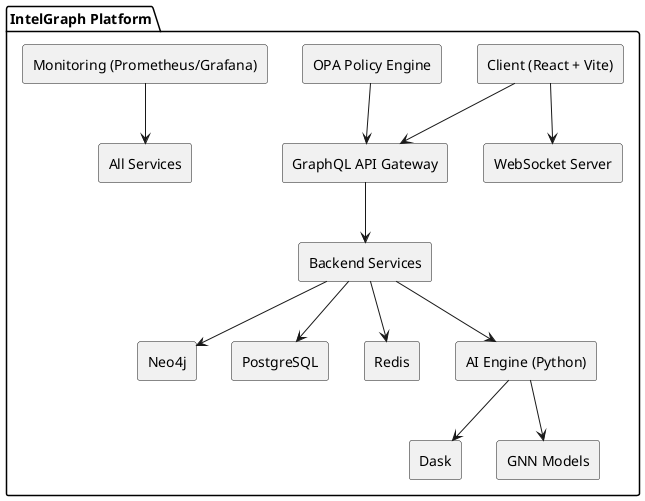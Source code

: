 
@startuml
skinparam componentStyle rectangle

package "IntelGraph Platform" {
  [Client (React + Vite)] --> [GraphQL API Gateway]
  [GraphQL API Gateway] --> [Backend Services]
  [Backend Services] --> [Neo4j]
  [Backend Services] --> [PostgreSQL]
  [Backend Services] --> [Redis]
  [Backend Services] --> [AI Engine (Python)]
  [AI Engine (Python)] --> [Dask]
  [AI Engine (Python)] --> [GNN Models]
  [Client (React + Vite)] --> [WebSocket Server]
  [OPA Policy Engine] --> [GraphQL API Gateway]
  [Monitoring (Prometheus/Grafana)] --> [All Services]
}
@enduml
